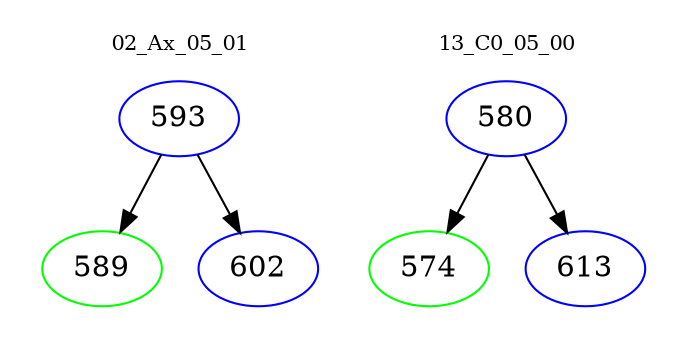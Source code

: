 digraph{
subgraph cluster_0 {
color = white
label = "02_Ax_05_01";
fontsize=10;
T0_593 [label="593", color="blue"]
T0_593 -> T0_589 [color="black"]
T0_589 [label="589", color="green"]
T0_593 -> T0_602 [color="black"]
T0_602 [label="602", color="blue"]
}
subgraph cluster_1 {
color = white
label = "13_C0_05_00";
fontsize=10;
T1_580 [label="580", color="blue"]
T1_580 -> T1_574 [color="black"]
T1_574 [label="574", color="green"]
T1_580 -> T1_613 [color="black"]
T1_613 [label="613", color="blue"]
}
}
